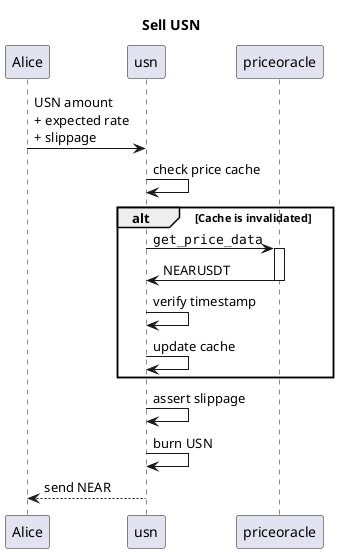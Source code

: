 @startuml

title Sell USN

Alice -> usn: USN amount\n+ expected rate\n+ slippage
usn -> usn: check price cache

alt Cache is invalidated
usn -> priceoracle: ""get_price_data""
activate priceoracle
usn <- priceoracle: NEARUSDT
deactivate priceoracle
usn -> usn: verify timestamp
usn -> usn: update cache
end

usn -> usn: assert slippage
usn -> usn: burn USN
Alice <-- usn: send NEAR
@enduml